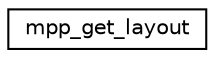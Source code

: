 digraph "Graphical Class Hierarchy"
{
 // INTERACTIVE_SVG=YES
 // LATEX_PDF_SIZE
  edge [fontname="Helvetica",fontsize="10",labelfontname="Helvetica",labelfontsize="10"];
  node [fontname="Helvetica",fontsize="10",shape=record];
  rankdir="LR";
  Node0 [label="mpp_get_layout",height=0.2,width=0.4,color="black", fillcolor="white", style="filled",URL="$interfacempp__domains__mod_1_1mpp__get__layout.html",tooltip="Retrieve layout associated with a domain decomposition The 1D version of this call returns the number..."];
}
